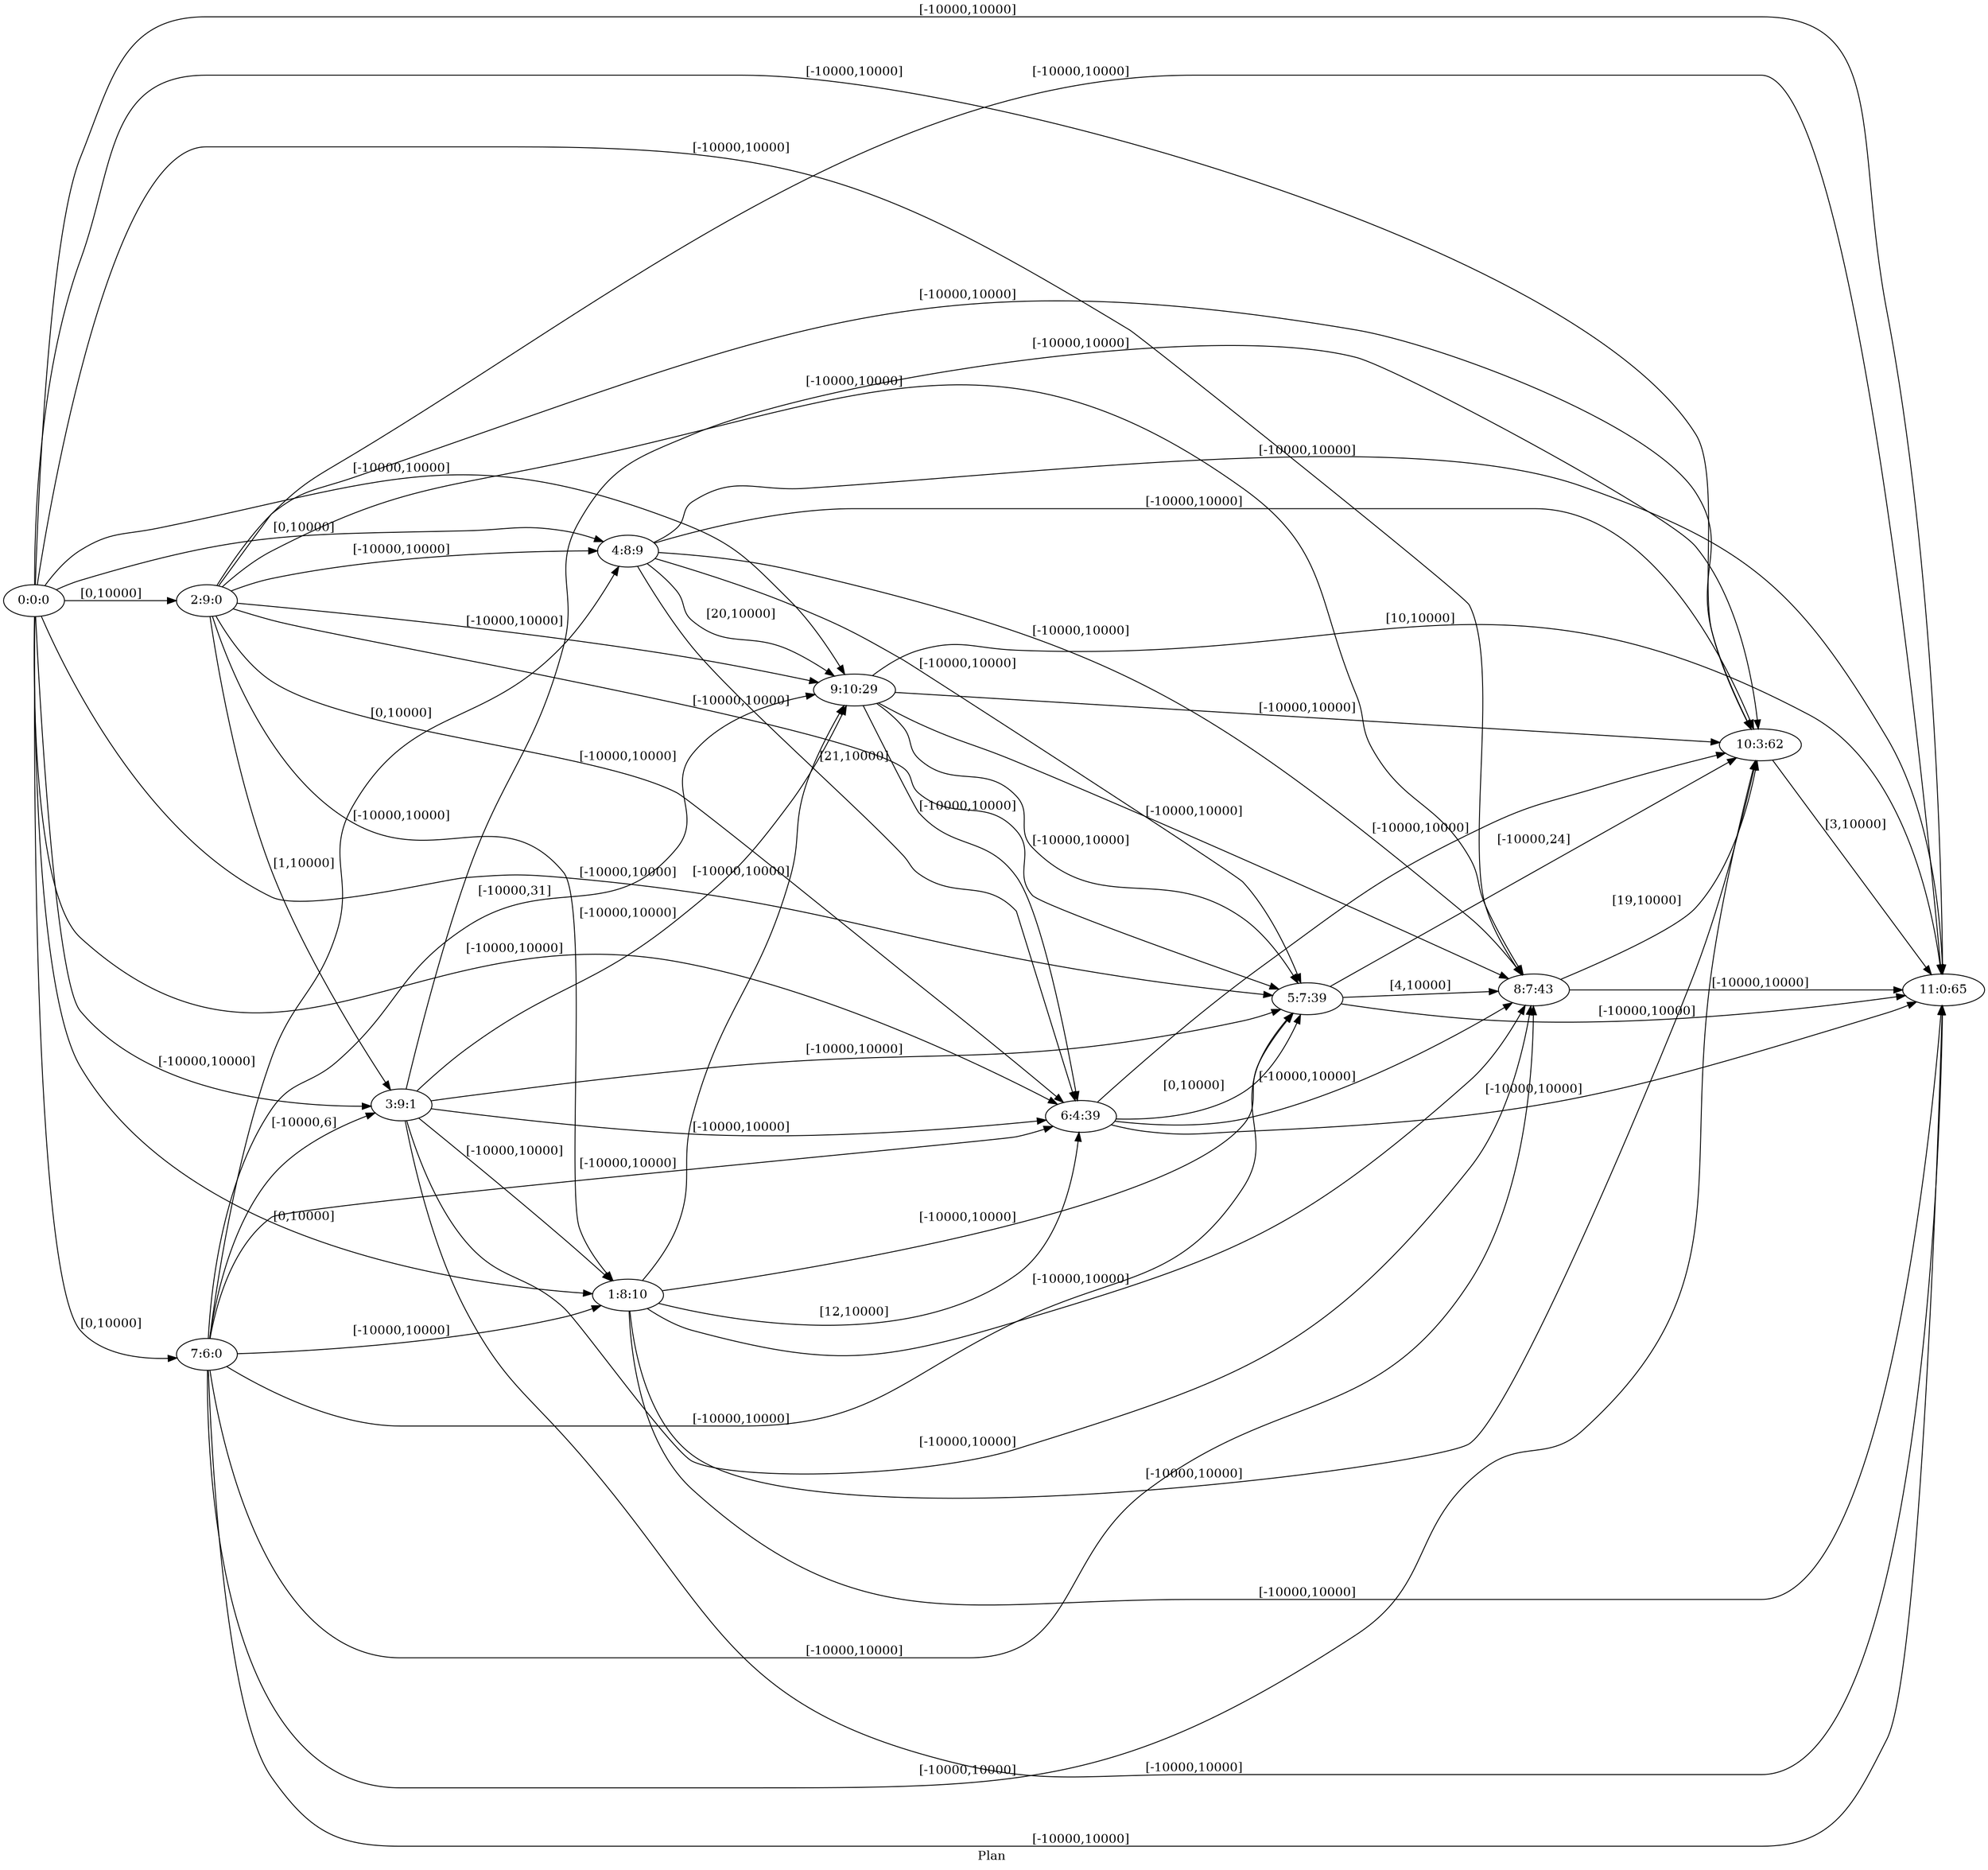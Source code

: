 digraph G {
 rankdir = LR;
 nodesep = .45; 
 size = 30;
label="Plan ";
 fldt = 0.539902;
"0:0:0"->"1:8:10"[ label = "[0,10000]"];
"0:0:0"->"2:9:0"[ label = "[0,10000]"];
"0:0:0"->"3:9:1"[ label = "[-10000,10000]"];
"0:0:0"->"4:8:9"[ label = "[0,10000]"];
"0:0:0"->"5:7:39"[ label = "[-10000,10000]"];
"0:0:0"->"6:4:39"[ label = "[-10000,10000]"];
"0:0:0"->"7:6:0"[ label = "[0,10000]"];
"0:0:0"->"8:7:43"[ label = "[-10000,10000]"];
"0:0:0"->"9:10:29"[ label = "[-10000,10000]"];
"0:0:0"->"10:3:62"[ label = "[-10000,10000]"];
"0:0:0"->"11:0:65"[ label = "[-10000,10000]"];
"1:8:10"->"5:7:39"[ label = "[-10000,10000]"];
"1:8:10"->"6:4:39"[ label = "[12,10000]"];
"1:8:10"->"8:7:43"[ label = "[-10000,10000]"];
"1:8:10"->"9:10:29"[ label = "[-10000,10000]"];
"1:8:10"->"10:3:62"[ label = "[-10000,10000]"];
"1:8:10"->"11:0:65"[ label = "[-10000,10000]"];
"2:9:0"->"1:8:10"[ label = "[-10000,10000]"];
"2:9:0"->"3:9:1"[ label = "[1,10000]"];
"2:9:0"->"4:8:9"[ label = "[-10000,10000]"];
"2:9:0"->"5:7:39"[ label = "[-10000,10000]"];
"2:9:0"->"6:4:39"[ label = "[-10000,10000]"];
"2:9:0"->"8:7:43"[ label = "[-10000,10000]"];
"2:9:0"->"9:10:29"[ label = "[-10000,10000]"];
"2:9:0"->"10:3:62"[ label = "[-10000,10000]"];
"2:9:0"->"11:0:65"[ label = "[-10000,10000]"];
"3:9:1"->"1:8:10"[ label = "[-10000,10000]"];
"3:9:1"->"5:7:39"[ label = "[-10000,10000]"];
"3:9:1"->"6:4:39"[ label = "[-10000,10000]"];
"3:9:1"->"8:7:43"[ label = "[-10000,10000]"];
"3:9:1"->"9:10:29"[ label = "[-10000,10000]"];
"3:9:1"->"10:3:62"[ label = "[-10000,10000]"];
"3:9:1"->"11:0:65"[ label = "[-10000,10000]"];
"4:8:9"->"5:7:39"[ label = "[-10000,10000]"];
"4:8:9"->"6:4:39"[ label = "[21,10000]"];
"4:8:9"->"8:7:43"[ label = "[-10000,10000]"];
"4:8:9"->"9:10:29"[ label = "[20,10000]"];
"4:8:9"->"10:3:62"[ label = "[-10000,10000]"];
"4:8:9"->"11:0:65"[ label = "[-10000,10000]"];
"5:7:39"->"8:7:43"[ label = "[4,10000]"];
"5:7:39"->"10:3:62"[ label = "[-10000,24]"];
"5:7:39"->"11:0:65"[ label = "[-10000,10000]"];
"6:4:39"->"5:7:39"[ label = "[0,10000]"];
"6:4:39"->"8:7:43"[ label = "[-10000,10000]"];
"6:4:39"->"10:3:62"[ label = "[-10000,10000]"];
"6:4:39"->"11:0:65"[ label = "[-10000,10000]"];
"7:6:0"->"1:8:10"[ label = "[-10000,10000]"];
"7:6:0"->"3:9:1"[ label = "[-10000,6]"];
"7:6:0"->"4:8:9"[ label = "[0,10000]"];
"7:6:0"->"5:7:39"[ label = "[-10000,10000]"];
"7:6:0"->"6:4:39"[ label = "[-10000,10000]"];
"7:6:0"->"8:7:43"[ label = "[-10000,10000]"];
"7:6:0"->"9:10:29"[ label = "[-10000,31]"];
"7:6:0"->"10:3:62"[ label = "[-10000,10000]"];
"7:6:0"->"11:0:65"[ label = "[-10000,10000]"];
"8:7:43"->"10:3:62"[ label = "[19,10000]"];
"8:7:43"->"11:0:65"[ label = "[-10000,10000]"];
"9:10:29"->"5:7:39"[ label = "[-10000,10000]"];
"9:10:29"->"6:4:39"[ label = "[-10000,10000]"];
"9:10:29"->"8:7:43"[ label = "[-10000,10000]"];
"9:10:29"->"10:3:62"[ label = "[-10000,10000]"];
"9:10:29"->"11:0:65"[ label = "[10,10000]"];
"10:3:62"->"11:0:65"[ label = "[3,10000]"];
}
